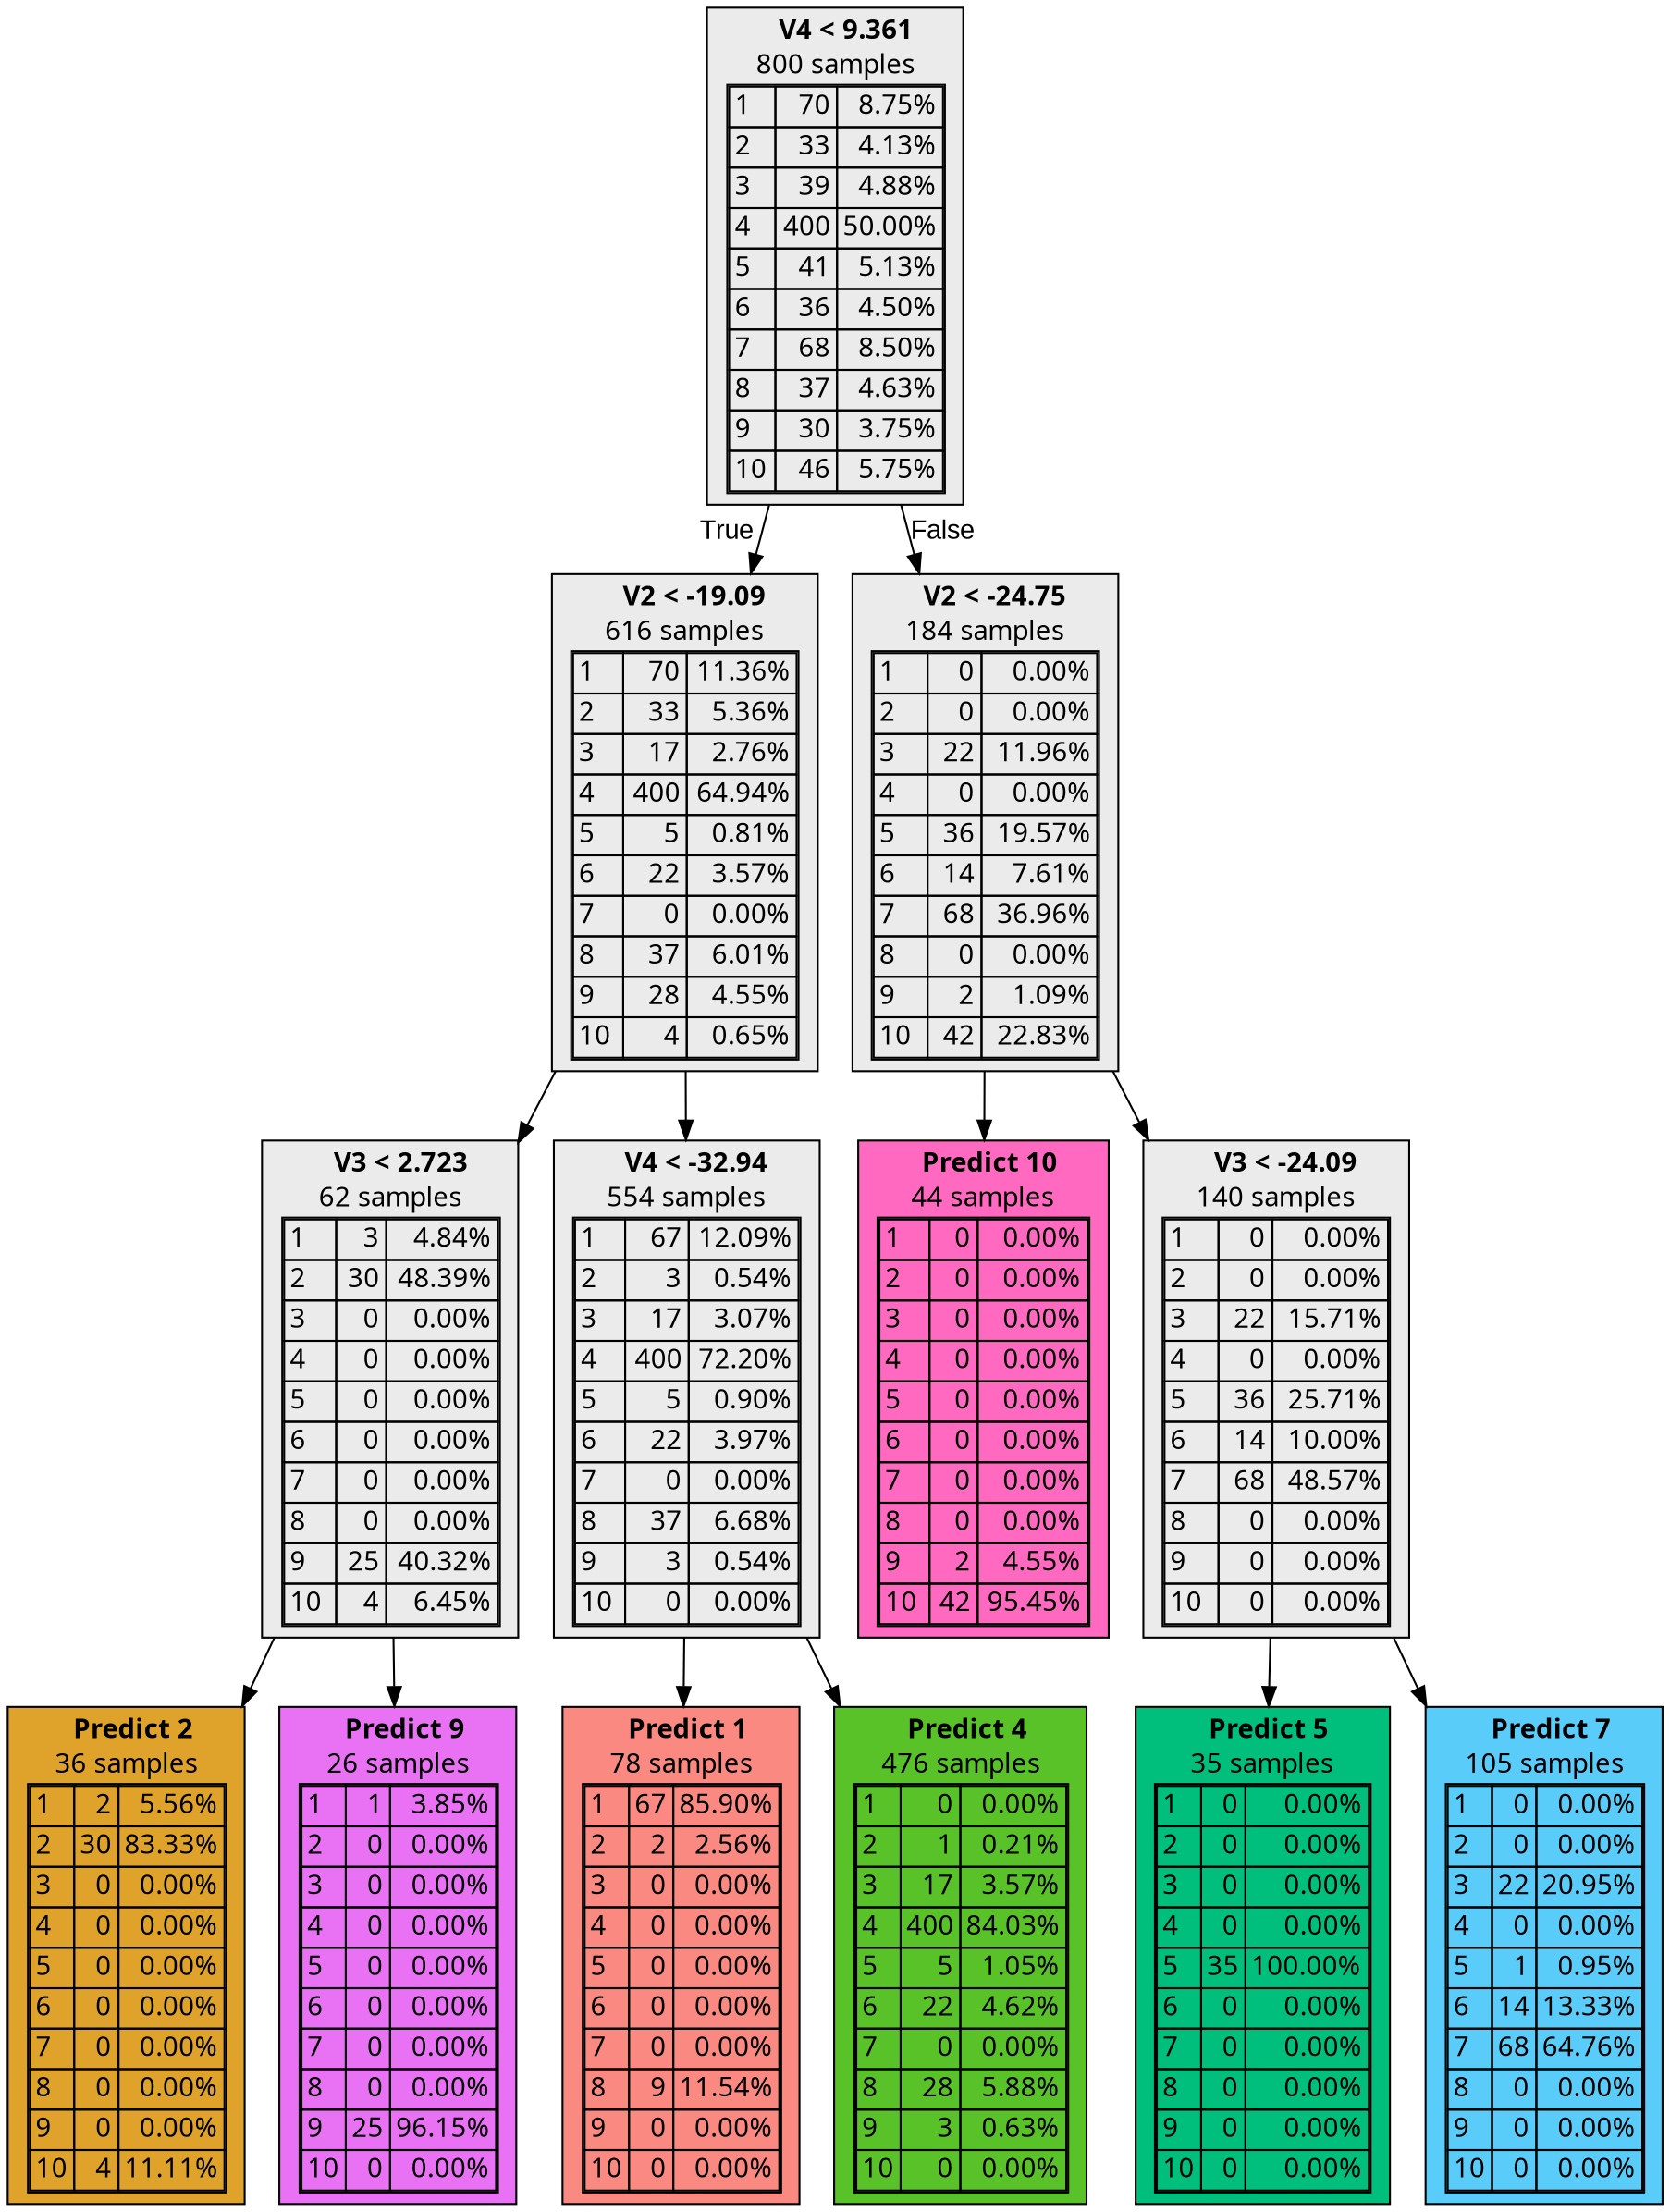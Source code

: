 digraph {
    1 [label=<  <TABLE BORDER="0" CELLPADDING="0">
      <TR>
    <TD>
      <B> V4 &lt; 9.361</B>
    </TD>
  </TR>

    <TR>
      <TD>800 samples</TD>
    </TR>
    <TR>
  <TD>
    <TABLE CELLSPACING="0">
        <TR >
    <TD ALIGN="LEFT">1</TD>
    <TD ALIGN="RIGHT">70</TD>
    <TD ALIGN="RIGHT">8.75%</TD>
  </TR>
  <TR >
    <TD ALIGN="LEFT">2</TD>
    <TD ALIGN="RIGHT">33</TD>
    <TD ALIGN="RIGHT">4.13%</TD>
  </TR>
  <TR >
    <TD ALIGN="LEFT">3</TD>
    <TD ALIGN="RIGHT">39</TD>
    <TD ALIGN="RIGHT">4.88%</TD>
  </TR>
  <TR class="highlighted">
    <TD ALIGN="LEFT">4</TD>
    <TD ALIGN="RIGHT">400</TD>
    <TD ALIGN="RIGHT">50.00%</TD>
  </TR>
  <TR >
    <TD ALIGN="LEFT">5</TD>
    <TD ALIGN="RIGHT">41</TD>
    <TD ALIGN="RIGHT">5.13%</TD>
  </TR>
  <TR >
    <TD ALIGN="LEFT">6</TD>
    <TD ALIGN="RIGHT">36</TD>
    <TD ALIGN="RIGHT">4.50%</TD>
  </TR>
  <TR >
    <TD ALIGN="LEFT">7</TD>
    <TD ALIGN="RIGHT">68</TD>
    <TD ALIGN="RIGHT">8.50%</TD>
  </TR>
  <TR >
    <TD ALIGN="LEFT">8</TD>
    <TD ALIGN="RIGHT">37</TD>
    <TD ALIGN="RIGHT">4.63%</TD>
  </TR>
  <TR >
    <TD ALIGN="LEFT">9</TD>
    <TD ALIGN="RIGHT">30</TD>
    <TD ALIGN="RIGHT">3.75%</TD>
  </TR>
  <TR >
    <TD ALIGN="LEFT">10</TD>
    <TD ALIGN="RIGHT">46</TD>
    <TD ALIGN="RIGHT">5.75%</TD>
  </TR>

    </TABLE>
  </TD>
</TR>

  </TABLE>
>,fillcolor="#EBEBEB",shape=box,fontname="bold arial",style="filled"];
    1 -> 2 [labeldistance=2.5, labelangle=45, headlabel="True",fontname="arial"];
    1 -> 9 [labeldistance=2.5, labelangle=-45, headlabel="False",fontname="arial"];
    2 [label=<  <TABLE BORDER="0" CELLPADDING="0">
      <TR>
    <TD>
      <B> V2 &lt; -19.09</B>
    </TD>
  </TR>

    <TR>
      <TD>616 samples</TD>
    </TR>
    <TR>
  <TD>
    <TABLE CELLSPACING="0">
        <TR >
    <TD ALIGN="LEFT">1</TD>
    <TD ALIGN="RIGHT">70</TD>
    <TD ALIGN="RIGHT">11.36%</TD>
  </TR>
  <TR >
    <TD ALIGN="LEFT">2</TD>
    <TD ALIGN="RIGHT">33</TD>
    <TD ALIGN="RIGHT">5.36%</TD>
  </TR>
  <TR >
    <TD ALIGN="LEFT">3</TD>
    <TD ALIGN="RIGHT">17</TD>
    <TD ALIGN="RIGHT">2.76%</TD>
  </TR>
  <TR class="highlighted">
    <TD ALIGN="LEFT">4</TD>
    <TD ALIGN="RIGHT">400</TD>
    <TD ALIGN="RIGHT">64.94%</TD>
  </TR>
  <TR >
    <TD ALIGN="LEFT">5</TD>
    <TD ALIGN="RIGHT">5</TD>
    <TD ALIGN="RIGHT">0.81%</TD>
  </TR>
  <TR >
    <TD ALIGN="LEFT">6</TD>
    <TD ALIGN="RIGHT">22</TD>
    <TD ALIGN="RIGHT">3.57%</TD>
  </TR>
  <TR >
    <TD ALIGN="LEFT">7</TD>
    <TD ALIGN="RIGHT">0</TD>
    <TD ALIGN="RIGHT">0.00%</TD>
  </TR>
  <TR >
    <TD ALIGN="LEFT">8</TD>
    <TD ALIGN="RIGHT">37</TD>
    <TD ALIGN="RIGHT">6.01%</TD>
  </TR>
  <TR >
    <TD ALIGN="LEFT">9</TD>
    <TD ALIGN="RIGHT">28</TD>
    <TD ALIGN="RIGHT">4.55%</TD>
  </TR>
  <TR >
    <TD ALIGN="LEFT">10</TD>
    <TD ALIGN="RIGHT">4</TD>
    <TD ALIGN="RIGHT">0.65%</TD>
  </TR>

    </TABLE>
  </TD>
</TR>

  </TABLE>
>,fillcolor="#EBEBEB",shape=box,fontname="bold arial",style="filled"];
    2 -> 3;
    2 -> 6;
    3 [label=<  <TABLE BORDER="0" CELLPADDING="0">
      <TR>
    <TD>
      <B> V3 &lt; 2.723</B>
    </TD>
  </TR>

    <TR>
      <TD>62 samples</TD>
    </TR>
    <TR>
  <TD>
    <TABLE CELLSPACING="0">
        <TR >
    <TD ALIGN="LEFT">1</TD>
    <TD ALIGN="RIGHT">3</TD>
    <TD ALIGN="RIGHT">4.84%</TD>
  </TR>
  <TR class="highlighted">
    <TD ALIGN="LEFT">2</TD>
    <TD ALIGN="RIGHT">30</TD>
    <TD ALIGN="RIGHT">48.39%</TD>
  </TR>
  <TR >
    <TD ALIGN="LEFT">3</TD>
    <TD ALIGN="RIGHT">0</TD>
    <TD ALIGN="RIGHT">0.00%</TD>
  </TR>
  <TR >
    <TD ALIGN="LEFT">4</TD>
    <TD ALIGN="RIGHT">0</TD>
    <TD ALIGN="RIGHT">0.00%</TD>
  </TR>
  <TR >
    <TD ALIGN="LEFT">5</TD>
    <TD ALIGN="RIGHT">0</TD>
    <TD ALIGN="RIGHT">0.00%</TD>
  </TR>
  <TR >
    <TD ALIGN="LEFT">6</TD>
    <TD ALIGN="RIGHT">0</TD>
    <TD ALIGN="RIGHT">0.00%</TD>
  </TR>
  <TR >
    <TD ALIGN="LEFT">7</TD>
    <TD ALIGN="RIGHT">0</TD>
    <TD ALIGN="RIGHT">0.00%</TD>
  </TR>
  <TR >
    <TD ALIGN="LEFT">8</TD>
    <TD ALIGN="RIGHT">0</TD>
    <TD ALIGN="RIGHT">0.00%</TD>
  </TR>
  <TR >
    <TD ALIGN="LEFT">9</TD>
    <TD ALIGN="RIGHT">25</TD>
    <TD ALIGN="RIGHT">40.32%</TD>
  </TR>
  <TR >
    <TD ALIGN="LEFT">10</TD>
    <TD ALIGN="RIGHT">4</TD>
    <TD ALIGN="RIGHT">6.45%</TD>
  </TR>

    </TABLE>
  </TD>
</TR>

  </TABLE>
>,fillcolor="#EBEBEB",shape=box,fontname="bold arial",style="filled"];
    3 -> 4;
    3 -> 5;
    4 [label=<  <TABLE BORDER="0" CELLPADDING="0">
      <TR>
    <TD>
      <B>Predict 2</B>
    </TD>
  </TR>

    <TR>
      <TD>36 samples</TD>
    </TR>
    <TR>
  <TD>
    <TABLE CELLSPACING="0">
        <TR >
    <TD ALIGN="LEFT">1</TD>
    <TD ALIGN="RIGHT">2</TD>
    <TD ALIGN="RIGHT">5.56%</TD>
  </TR>
  <TR class="highlighted">
    <TD ALIGN="LEFT">2</TD>
    <TD ALIGN="RIGHT">30</TD>
    <TD ALIGN="RIGHT">83.33%</TD>
  </TR>
  <TR >
    <TD ALIGN="LEFT">3</TD>
    <TD ALIGN="RIGHT">0</TD>
    <TD ALIGN="RIGHT">0.00%</TD>
  </TR>
  <TR >
    <TD ALIGN="LEFT">4</TD>
    <TD ALIGN="RIGHT">0</TD>
    <TD ALIGN="RIGHT">0.00%</TD>
  </TR>
  <TR >
    <TD ALIGN="LEFT">5</TD>
    <TD ALIGN="RIGHT">0</TD>
    <TD ALIGN="RIGHT">0.00%</TD>
  </TR>
  <TR >
    <TD ALIGN="LEFT">6</TD>
    <TD ALIGN="RIGHT">0</TD>
    <TD ALIGN="RIGHT">0.00%</TD>
  </TR>
  <TR >
    <TD ALIGN="LEFT">7</TD>
    <TD ALIGN="RIGHT">0</TD>
    <TD ALIGN="RIGHT">0.00%</TD>
  </TR>
  <TR >
    <TD ALIGN="LEFT">8</TD>
    <TD ALIGN="RIGHT">0</TD>
    <TD ALIGN="RIGHT">0.00%</TD>
  </TR>
  <TR >
    <TD ALIGN="LEFT">9</TD>
    <TD ALIGN="RIGHT">0</TD>
    <TD ALIGN="RIGHT">0.00%</TD>
  </TR>
  <TR >
    <TD ALIGN="LEFT">10</TD>
    <TD ALIGN="RIGHT">4</TD>
    <TD ALIGN="RIGHT">11.11%</TD>
  </TR>

    </TABLE>
  </TD>
</TR>

  </TABLE>
>,fillcolor="#D89000d4",shape=box,fontname="bold arial",style="filled",color=black];
    5 [label=<  <TABLE BORDER="0" CELLPADDING="0">
      <TR>
    <TD>
      <B>Predict 9</B>
    </TD>
  </TR>

    <TR>
      <TD>26 samples</TD>
    </TR>
    <TR>
  <TD>
    <TABLE CELLSPACING="0">
        <TR >
    <TD ALIGN="LEFT">1</TD>
    <TD ALIGN="RIGHT">1</TD>
    <TD ALIGN="RIGHT">3.85%</TD>
  </TR>
  <TR >
    <TD ALIGN="LEFT">2</TD>
    <TD ALIGN="RIGHT">0</TD>
    <TD ALIGN="RIGHT">0.00%</TD>
  </TR>
  <TR >
    <TD ALIGN="LEFT">3</TD>
    <TD ALIGN="RIGHT">0</TD>
    <TD ALIGN="RIGHT">0.00%</TD>
  </TR>
  <TR >
    <TD ALIGN="LEFT">4</TD>
    <TD ALIGN="RIGHT">0</TD>
    <TD ALIGN="RIGHT">0.00%</TD>
  </TR>
  <TR >
    <TD ALIGN="LEFT">5</TD>
    <TD ALIGN="RIGHT">0</TD>
    <TD ALIGN="RIGHT">0.00%</TD>
  </TR>
  <TR >
    <TD ALIGN="LEFT">6</TD>
    <TD ALIGN="RIGHT">0</TD>
    <TD ALIGN="RIGHT">0.00%</TD>
  </TR>
  <TR >
    <TD ALIGN="LEFT">7</TD>
    <TD ALIGN="RIGHT">0</TD>
    <TD ALIGN="RIGHT">0.00%</TD>
  </TR>
  <TR >
    <TD ALIGN="LEFT">8</TD>
    <TD ALIGN="RIGHT">0</TD>
    <TD ALIGN="RIGHT">0.00%</TD>
  </TR>
  <TR class="highlighted">
    <TD ALIGN="LEFT">9</TD>
    <TD ALIGN="RIGHT">25</TD>
    <TD ALIGN="RIGHT">96.15%</TD>
  </TR>
  <TR >
    <TD ALIGN="LEFT">10</TD>
    <TD ALIGN="RIGHT">0</TD>
    <TD ALIGN="RIGHT">0.00%</TD>
  </TR>

    </TABLE>
  </TD>
</TR>

  </TABLE>
>,fillcolor="#E76BF3f5",shape=box,fontname="bold arial",style="filled",color=black];
    6 [label=<  <TABLE BORDER="0" CELLPADDING="0">
      <TR>
    <TD>
      <B> V4 &lt; -32.94</B>
    </TD>
  </TR>

    <TR>
      <TD>554 samples</TD>
    </TR>
    <TR>
  <TD>
    <TABLE CELLSPACING="0">
        <TR >
    <TD ALIGN="LEFT">1</TD>
    <TD ALIGN="RIGHT">67</TD>
    <TD ALIGN="RIGHT">12.09%</TD>
  </TR>
  <TR >
    <TD ALIGN="LEFT">2</TD>
    <TD ALIGN="RIGHT">3</TD>
    <TD ALIGN="RIGHT">0.54%</TD>
  </TR>
  <TR >
    <TD ALIGN="LEFT">3</TD>
    <TD ALIGN="RIGHT">17</TD>
    <TD ALIGN="RIGHT">3.07%</TD>
  </TR>
  <TR class="highlighted">
    <TD ALIGN="LEFT">4</TD>
    <TD ALIGN="RIGHT">400</TD>
    <TD ALIGN="RIGHT">72.20%</TD>
  </TR>
  <TR >
    <TD ALIGN="LEFT">5</TD>
    <TD ALIGN="RIGHT">5</TD>
    <TD ALIGN="RIGHT">0.90%</TD>
  </TR>
  <TR >
    <TD ALIGN="LEFT">6</TD>
    <TD ALIGN="RIGHT">22</TD>
    <TD ALIGN="RIGHT">3.97%</TD>
  </TR>
  <TR >
    <TD ALIGN="LEFT">7</TD>
    <TD ALIGN="RIGHT">0</TD>
    <TD ALIGN="RIGHT">0.00%</TD>
  </TR>
  <TR >
    <TD ALIGN="LEFT">8</TD>
    <TD ALIGN="RIGHT">37</TD>
    <TD ALIGN="RIGHT">6.68%</TD>
  </TR>
  <TR >
    <TD ALIGN="LEFT">9</TD>
    <TD ALIGN="RIGHT">3</TD>
    <TD ALIGN="RIGHT">0.54%</TD>
  </TR>
  <TR >
    <TD ALIGN="LEFT">10</TD>
    <TD ALIGN="RIGHT">0</TD>
    <TD ALIGN="RIGHT">0.00%</TD>
  </TR>

    </TABLE>
  </TD>
</TR>

  </TABLE>
>,fillcolor="#EBEBEB",shape=box,fontname="bold arial",style="filled"];
    6 -> 7;
    6 -> 8;
    7 [label=<  <TABLE BORDER="0" CELLPADDING="0">
      <TR>
    <TD>
      <B>Predict 1</B>
    </TD>
  </TR>

    <TR>
      <TD>78 samples</TD>
    </TR>
    <TR>
  <TD>
    <TABLE CELLSPACING="0">
        <TR class="highlighted">
    <TD ALIGN="LEFT">1</TD>
    <TD ALIGN="RIGHT">67</TD>
    <TD ALIGN="RIGHT">85.90%</TD>
  </TR>
  <TR >
    <TD ALIGN="LEFT">2</TD>
    <TD ALIGN="RIGHT">2</TD>
    <TD ALIGN="RIGHT">2.56%</TD>
  </TR>
  <TR >
    <TD ALIGN="LEFT">3</TD>
    <TD ALIGN="RIGHT">0</TD>
    <TD ALIGN="RIGHT">0.00%</TD>
  </TR>
  <TR >
    <TD ALIGN="LEFT">4</TD>
    <TD ALIGN="RIGHT">0</TD>
    <TD ALIGN="RIGHT">0.00%</TD>
  </TR>
  <TR >
    <TD ALIGN="LEFT">5</TD>
    <TD ALIGN="RIGHT">0</TD>
    <TD ALIGN="RIGHT">0.00%</TD>
  </TR>
  <TR >
    <TD ALIGN="LEFT">6</TD>
    <TD ALIGN="RIGHT">0</TD>
    <TD ALIGN="RIGHT">0.00%</TD>
  </TR>
  <TR >
    <TD ALIGN="LEFT">7</TD>
    <TD ALIGN="RIGHT">0</TD>
    <TD ALIGN="RIGHT">0.00%</TD>
  </TR>
  <TR >
    <TD ALIGN="LEFT">8</TD>
    <TD ALIGN="RIGHT">9</TD>
    <TD ALIGN="RIGHT">11.54%</TD>
  </TR>
  <TR >
    <TD ALIGN="LEFT">9</TD>
    <TD ALIGN="RIGHT">0</TD>
    <TD ALIGN="RIGHT">0.00%</TD>
  </TR>
  <TR >
    <TD ALIGN="LEFT">10</TD>
    <TD ALIGN="RIGHT">0</TD>
    <TD ALIGN="RIGHT">0.00%</TD>
  </TR>

    </TABLE>
  </TD>
</TR>

  </TABLE>
>,fillcolor="#F8766Ddb",shape=box,fontname="bold arial",style="filled",color=black];
    8 [label=<  <TABLE BORDER="0" CELLPADDING="0">
      <TR>
    <TD>
      <B>Predict 4</B>
    </TD>
  </TR>

    <TR>
      <TD>476 samples</TD>
    </TR>
    <TR>
  <TD>
    <TABLE CELLSPACING="0">
        <TR >
    <TD ALIGN="LEFT">1</TD>
    <TD ALIGN="RIGHT">0</TD>
    <TD ALIGN="RIGHT">0.00%</TD>
  </TR>
  <TR >
    <TD ALIGN="LEFT">2</TD>
    <TD ALIGN="RIGHT">1</TD>
    <TD ALIGN="RIGHT">0.21%</TD>
  </TR>
  <TR >
    <TD ALIGN="LEFT">3</TD>
    <TD ALIGN="RIGHT">17</TD>
    <TD ALIGN="RIGHT">3.57%</TD>
  </TR>
  <TR class="highlighted">
    <TD ALIGN="LEFT">4</TD>
    <TD ALIGN="RIGHT">400</TD>
    <TD ALIGN="RIGHT">84.03%</TD>
  </TR>
  <TR >
    <TD ALIGN="LEFT">5</TD>
    <TD ALIGN="RIGHT">5</TD>
    <TD ALIGN="RIGHT">1.05%</TD>
  </TR>
  <TR >
    <TD ALIGN="LEFT">6</TD>
    <TD ALIGN="RIGHT">22</TD>
    <TD ALIGN="RIGHT">4.62%</TD>
  </TR>
  <TR >
    <TD ALIGN="LEFT">7</TD>
    <TD ALIGN="RIGHT">0</TD>
    <TD ALIGN="RIGHT">0.00%</TD>
  </TR>
  <TR >
    <TD ALIGN="LEFT">8</TD>
    <TD ALIGN="RIGHT">28</TD>
    <TD ALIGN="RIGHT">5.88%</TD>
  </TR>
  <TR >
    <TD ALIGN="LEFT">9</TD>
    <TD ALIGN="RIGHT">3</TD>
    <TD ALIGN="RIGHT">0.63%</TD>
  </TR>
  <TR >
    <TD ALIGN="LEFT">10</TD>
    <TD ALIGN="RIGHT">0</TD>
    <TD ALIGN="RIGHT">0.00%</TD>
  </TR>

    </TABLE>
  </TD>
</TR>

  </TABLE>
>,fillcolor="#39B600d6",shape=box,fontname="bold arial",style="filled",color=black];
    9 [label=<  <TABLE BORDER="0" CELLPADDING="0">
      <TR>
    <TD>
      <B> V2 &lt; -24.75</B>
    </TD>
  </TR>

    <TR>
      <TD>184 samples</TD>
    </TR>
    <TR>
  <TD>
    <TABLE CELLSPACING="0">
        <TR >
    <TD ALIGN="LEFT">1</TD>
    <TD ALIGN="RIGHT">0</TD>
    <TD ALIGN="RIGHT">0.00%</TD>
  </TR>
  <TR >
    <TD ALIGN="LEFT">2</TD>
    <TD ALIGN="RIGHT">0</TD>
    <TD ALIGN="RIGHT">0.00%</TD>
  </TR>
  <TR >
    <TD ALIGN="LEFT">3</TD>
    <TD ALIGN="RIGHT">22</TD>
    <TD ALIGN="RIGHT">11.96%</TD>
  </TR>
  <TR >
    <TD ALIGN="LEFT">4</TD>
    <TD ALIGN="RIGHT">0</TD>
    <TD ALIGN="RIGHT">0.00%</TD>
  </TR>
  <TR >
    <TD ALIGN="LEFT">5</TD>
    <TD ALIGN="RIGHT">36</TD>
    <TD ALIGN="RIGHT">19.57%</TD>
  </TR>
  <TR >
    <TD ALIGN="LEFT">6</TD>
    <TD ALIGN="RIGHT">14</TD>
    <TD ALIGN="RIGHT">7.61%</TD>
  </TR>
  <TR class="highlighted">
    <TD ALIGN="LEFT">7</TD>
    <TD ALIGN="RIGHT">68</TD>
    <TD ALIGN="RIGHT">36.96%</TD>
  </TR>
  <TR >
    <TD ALIGN="LEFT">8</TD>
    <TD ALIGN="RIGHT">0</TD>
    <TD ALIGN="RIGHT">0.00%</TD>
  </TR>
  <TR >
    <TD ALIGN="LEFT">9</TD>
    <TD ALIGN="RIGHT">2</TD>
    <TD ALIGN="RIGHT">1.09%</TD>
  </TR>
  <TR >
    <TD ALIGN="LEFT">10</TD>
    <TD ALIGN="RIGHT">42</TD>
    <TD ALIGN="RIGHT">22.83%</TD>
  </TR>

    </TABLE>
  </TD>
</TR>

  </TABLE>
>,fillcolor="#EBEBEB",shape=box,fontname="bold arial",style="filled"];
    9 -> 10;
    9 -> 11;
    10 [label=<  <TABLE BORDER="0" CELLPADDING="0">
      <TR>
    <TD>
      <B>Predict 10</B>
    </TD>
  </TR>

    <TR>
      <TD>44 samples</TD>
    </TR>
    <TR>
  <TD>
    <TABLE CELLSPACING="0">
        <TR >
    <TD ALIGN="LEFT">1</TD>
    <TD ALIGN="RIGHT">0</TD>
    <TD ALIGN="RIGHT">0.00%</TD>
  </TR>
  <TR >
    <TD ALIGN="LEFT">2</TD>
    <TD ALIGN="RIGHT">0</TD>
    <TD ALIGN="RIGHT">0.00%</TD>
  </TR>
  <TR >
    <TD ALIGN="LEFT">3</TD>
    <TD ALIGN="RIGHT">0</TD>
    <TD ALIGN="RIGHT">0.00%</TD>
  </TR>
  <TR >
    <TD ALIGN="LEFT">4</TD>
    <TD ALIGN="RIGHT">0</TD>
    <TD ALIGN="RIGHT">0.00%</TD>
  </TR>
  <TR >
    <TD ALIGN="LEFT">5</TD>
    <TD ALIGN="RIGHT">0</TD>
    <TD ALIGN="RIGHT">0.00%</TD>
  </TR>
  <TR >
    <TD ALIGN="LEFT">6</TD>
    <TD ALIGN="RIGHT">0</TD>
    <TD ALIGN="RIGHT">0.00%</TD>
  </TR>
  <TR >
    <TD ALIGN="LEFT">7</TD>
    <TD ALIGN="RIGHT">0</TD>
    <TD ALIGN="RIGHT">0.00%</TD>
  </TR>
  <TR >
    <TD ALIGN="LEFT">8</TD>
    <TD ALIGN="RIGHT">0</TD>
    <TD ALIGN="RIGHT">0.00%</TD>
  </TR>
  <TR >
    <TD ALIGN="LEFT">9</TD>
    <TD ALIGN="RIGHT">2</TD>
    <TD ALIGN="RIGHT">4.55%</TD>
  </TR>
  <TR class="highlighted">
    <TD ALIGN="LEFT">10</TD>
    <TD ALIGN="RIGHT">42</TD>
    <TD ALIGN="RIGHT">95.45%</TD>
  </TR>

    </TABLE>
  </TD>
</TR>

  </TABLE>
>,fillcolor="#FF62BCf3",shape=box,fontname="bold arial",style="filled",color=black];
    11 [label=<  <TABLE BORDER="0" CELLPADDING="0">
      <TR>
    <TD>
      <B> V3 &lt; -24.09</B>
    </TD>
  </TR>

    <TR>
      <TD>140 samples</TD>
    </TR>
    <TR>
  <TD>
    <TABLE CELLSPACING="0">
        <TR >
    <TD ALIGN="LEFT">1</TD>
    <TD ALIGN="RIGHT">0</TD>
    <TD ALIGN="RIGHT">0.00%</TD>
  </TR>
  <TR >
    <TD ALIGN="LEFT">2</TD>
    <TD ALIGN="RIGHT">0</TD>
    <TD ALIGN="RIGHT">0.00%</TD>
  </TR>
  <TR >
    <TD ALIGN="LEFT">3</TD>
    <TD ALIGN="RIGHT">22</TD>
    <TD ALIGN="RIGHT">15.71%</TD>
  </TR>
  <TR >
    <TD ALIGN="LEFT">4</TD>
    <TD ALIGN="RIGHT">0</TD>
    <TD ALIGN="RIGHT">0.00%</TD>
  </TR>
  <TR >
    <TD ALIGN="LEFT">5</TD>
    <TD ALIGN="RIGHT">36</TD>
    <TD ALIGN="RIGHT">25.71%</TD>
  </TR>
  <TR >
    <TD ALIGN="LEFT">6</TD>
    <TD ALIGN="RIGHT">14</TD>
    <TD ALIGN="RIGHT">10.00%</TD>
  </TR>
  <TR class="highlighted">
    <TD ALIGN="LEFT">7</TD>
    <TD ALIGN="RIGHT">68</TD>
    <TD ALIGN="RIGHT">48.57%</TD>
  </TR>
  <TR >
    <TD ALIGN="LEFT">8</TD>
    <TD ALIGN="RIGHT">0</TD>
    <TD ALIGN="RIGHT">0.00%</TD>
  </TR>
  <TR >
    <TD ALIGN="LEFT">9</TD>
    <TD ALIGN="RIGHT">0</TD>
    <TD ALIGN="RIGHT">0.00%</TD>
  </TR>
  <TR >
    <TD ALIGN="LEFT">10</TD>
    <TD ALIGN="RIGHT">0</TD>
    <TD ALIGN="RIGHT">0.00%</TD>
  </TR>

    </TABLE>
  </TD>
</TR>

  </TABLE>
>,fillcolor="#EBEBEB",shape=box,fontname="bold arial",style="filled"];
    11 -> 12;
    11 -> 13;
    12 [label=<  <TABLE BORDER="0" CELLPADDING="0">
      <TR>
    <TD>
      <B>Predict 5</B>
    </TD>
  </TR>

    <TR>
      <TD>35 samples</TD>
    </TR>
    <TR>
  <TD>
    <TABLE CELLSPACING="0">
        <TR >
    <TD ALIGN="LEFT">1</TD>
    <TD ALIGN="RIGHT">0</TD>
    <TD ALIGN="RIGHT">0.00%</TD>
  </TR>
  <TR >
    <TD ALIGN="LEFT">2</TD>
    <TD ALIGN="RIGHT">0</TD>
    <TD ALIGN="RIGHT">0.00%</TD>
  </TR>
  <TR >
    <TD ALIGN="LEFT">3</TD>
    <TD ALIGN="RIGHT">0</TD>
    <TD ALIGN="RIGHT">0.00%</TD>
  </TR>
  <TR >
    <TD ALIGN="LEFT">4</TD>
    <TD ALIGN="RIGHT">0</TD>
    <TD ALIGN="RIGHT">0.00%</TD>
  </TR>
  <TR class="highlighted">
    <TD ALIGN="LEFT">5</TD>
    <TD ALIGN="RIGHT">35</TD>
    <TD ALIGN="RIGHT">100.00%</TD>
  </TR>
  <TR >
    <TD ALIGN="LEFT">6</TD>
    <TD ALIGN="RIGHT">0</TD>
    <TD ALIGN="RIGHT">0.00%</TD>
  </TR>
  <TR >
    <TD ALIGN="LEFT">7</TD>
    <TD ALIGN="RIGHT">0</TD>
    <TD ALIGN="RIGHT">0.00%</TD>
  </TR>
  <TR >
    <TD ALIGN="LEFT">8</TD>
    <TD ALIGN="RIGHT">0</TD>
    <TD ALIGN="RIGHT">0.00%</TD>
  </TR>
  <TR >
    <TD ALIGN="LEFT">9</TD>
    <TD ALIGN="RIGHT">0</TD>
    <TD ALIGN="RIGHT">0.00%</TD>
  </TR>
  <TR >
    <TD ALIGN="LEFT">10</TD>
    <TD ALIGN="RIGHT">0</TD>
    <TD ALIGN="RIGHT">0.00%</TD>
  </TR>

    </TABLE>
  </TD>
</TR>

  </TABLE>
>,fillcolor="#00BF7Dff",shape=box,fontname="bold arial",style="filled",color=black];
    13 [label=<  <TABLE BORDER="0" CELLPADDING="0">
      <TR>
    <TD>
      <B>Predict 7</B>
    </TD>
  </TR>

    <TR>
      <TD>105 samples</TD>
    </TR>
    <TR>
  <TD>
    <TABLE CELLSPACING="0">
        <TR >
    <TD ALIGN="LEFT">1</TD>
    <TD ALIGN="RIGHT">0</TD>
    <TD ALIGN="RIGHT">0.00%</TD>
  </TR>
  <TR >
    <TD ALIGN="LEFT">2</TD>
    <TD ALIGN="RIGHT">0</TD>
    <TD ALIGN="RIGHT">0.00%</TD>
  </TR>
  <TR >
    <TD ALIGN="LEFT">3</TD>
    <TD ALIGN="RIGHT">22</TD>
    <TD ALIGN="RIGHT">20.95%</TD>
  </TR>
  <TR >
    <TD ALIGN="LEFT">4</TD>
    <TD ALIGN="RIGHT">0</TD>
    <TD ALIGN="RIGHT">0.00%</TD>
  </TR>
  <TR >
    <TD ALIGN="LEFT">5</TD>
    <TD ALIGN="RIGHT">1</TD>
    <TD ALIGN="RIGHT">0.95%</TD>
  </TR>
  <TR >
    <TD ALIGN="LEFT">6</TD>
    <TD ALIGN="RIGHT">14</TD>
    <TD ALIGN="RIGHT">13.33%</TD>
  </TR>
  <TR class="highlighted">
    <TD ALIGN="LEFT">7</TD>
    <TD ALIGN="RIGHT">68</TD>
    <TD ALIGN="RIGHT">64.76%</TD>
  </TR>
  <TR >
    <TD ALIGN="LEFT">8</TD>
    <TD ALIGN="RIGHT">0</TD>
    <TD ALIGN="RIGHT">0.00%</TD>
  </TR>
  <TR >
    <TD ALIGN="LEFT">9</TD>
    <TD ALIGN="RIGHT">0</TD>
    <TD ALIGN="RIGHT">0.00%</TD>
  </TR>
  <TR >
    <TD ALIGN="LEFT">10</TD>
    <TD ALIGN="RIGHT">0</TD>
    <TD ALIGN="RIGHT">0.00%</TD>
  </TR>

    </TABLE>
  </TD>
</TR>

  </TABLE>
>,fillcolor="#00B0F6a5",shape=box,fontname="bold arial",style="filled",color=black];
}
